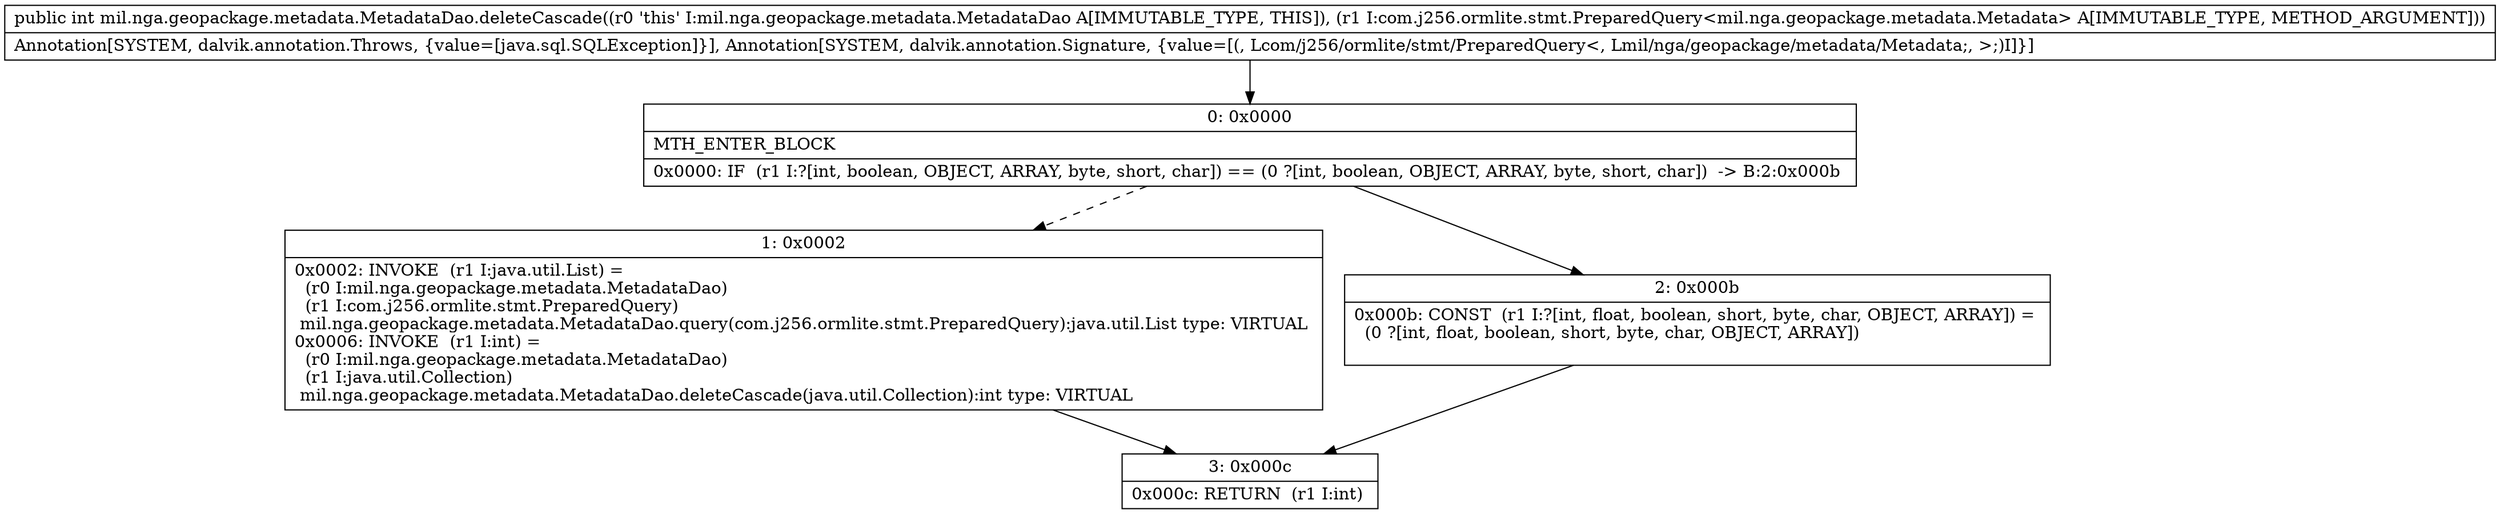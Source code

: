 digraph "CFG formil.nga.geopackage.metadata.MetadataDao.deleteCascade(Lcom\/j256\/ormlite\/stmt\/PreparedQuery;)I" {
Node_0 [shape=record,label="{0\:\ 0x0000|MTH_ENTER_BLOCK\l|0x0000: IF  (r1 I:?[int, boolean, OBJECT, ARRAY, byte, short, char]) == (0 ?[int, boolean, OBJECT, ARRAY, byte, short, char])  \-\> B:2:0x000b \l}"];
Node_1 [shape=record,label="{1\:\ 0x0002|0x0002: INVOKE  (r1 I:java.util.List) = \l  (r0 I:mil.nga.geopackage.metadata.MetadataDao)\l  (r1 I:com.j256.ormlite.stmt.PreparedQuery)\l mil.nga.geopackage.metadata.MetadataDao.query(com.j256.ormlite.stmt.PreparedQuery):java.util.List type: VIRTUAL \l0x0006: INVOKE  (r1 I:int) = \l  (r0 I:mil.nga.geopackage.metadata.MetadataDao)\l  (r1 I:java.util.Collection)\l mil.nga.geopackage.metadata.MetadataDao.deleteCascade(java.util.Collection):int type: VIRTUAL \l}"];
Node_2 [shape=record,label="{2\:\ 0x000b|0x000b: CONST  (r1 I:?[int, float, boolean, short, byte, char, OBJECT, ARRAY]) = \l  (0 ?[int, float, boolean, short, byte, char, OBJECT, ARRAY])\l \l}"];
Node_3 [shape=record,label="{3\:\ 0x000c|0x000c: RETURN  (r1 I:int) \l}"];
MethodNode[shape=record,label="{public int mil.nga.geopackage.metadata.MetadataDao.deleteCascade((r0 'this' I:mil.nga.geopackage.metadata.MetadataDao A[IMMUTABLE_TYPE, THIS]), (r1 I:com.j256.ormlite.stmt.PreparedQuery\<mil.nga.geopackage.metadata.Metadata\> A[IMMUTABLE_TYPE, METHOD_ARGUMENT]))  | Annotation[SYSTEM, dalvik.annotation.Throws, \{value=[java.sql.SQLException]\}], Annotation[SYSTEM, dalvik.annotation.Signature, \{value=[(, Lcom\/j256\/ormlite\/stmt\/PreparedQuery\<, Lmil\/nga\/geopackage\/metadata\/Metadata;, \>;)I]\}]\l}"];
MethodNode -> Node_0;
Node_0 -> Node_1[style=dashed];
Node_0 -> Node_2;
Node_1 -> Node_3;
Node_2 -> Node_3;
}

